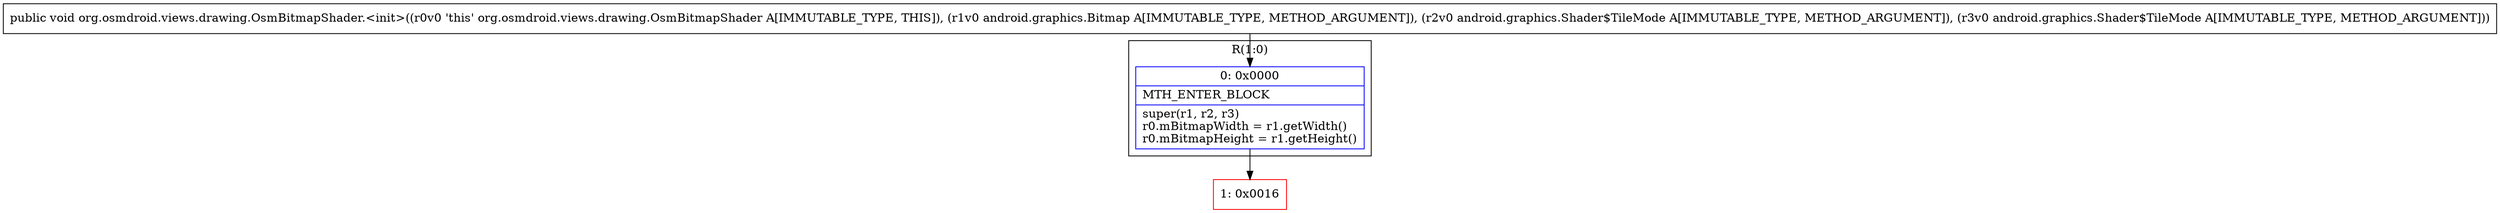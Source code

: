 digraph "CFG fororg.osmdroid.views.drawing.OsmBitmapShader.\<init\>(Landroid\/graphics\/Bitmap;Landroid\/graphics\/Shader$TileMode;Landroid\/graphics\/Shader$TileMode;)V" {
subgraph cluster_Region_1155358274 {
label = "R(1:0)";
node [shape=record,color=blue];
Node_0 [shape=record,label="{0\:\ 0x0000|MTH_ENTER_BLOCK\l|super(r1, r2, r3)\lr0.mBitmapWidth = r1.getWidth()\lr0.mBitmapHeight = r1.getHeight()\l}"];
}
Node_1 [shape=record,color=red,label="{1\:\ 0x0016}"];
MethodNode[shape=record,label="{public void org.osmdroid.views.drawing.OsmBitmapShader.\<init\>((r0v0 'this' org.osmdroid.views.drawing.OsmBitmapShader A[IMMUTABLE_TYPE, THIS]), (r1v0 android.graphics.Bitmap A[IMMUTABLE_TYPE, METHOD_ARGUMENT]), (r2v0 android.graphics.Shader$TileMode A[IMMUTABLE_TYPE, METHOD_ARGUMENT]), (r3v0 android.graphics.Shader$TileMode A[IMMUTABLE_TYPE, METHOD_ARGUMENT])) }"];
MethodNode -> Node_0;
Node_0 -> Node_1;
}

